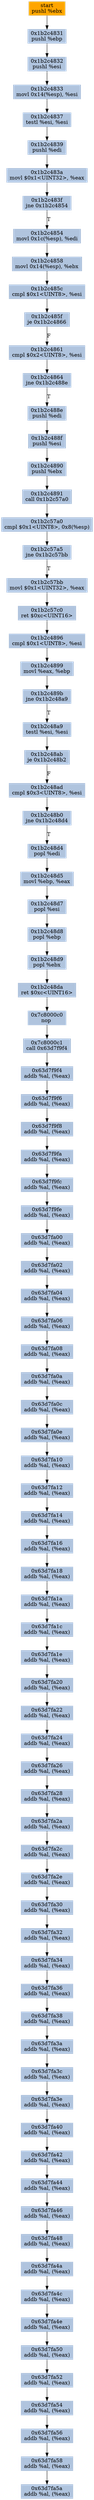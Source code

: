 digraph G {
node[shape=rectangle,style=filled,fillcolor=lightsteelblue,color=lightsteelblue]
bgcolor="transparent"
a0x1b2c4830pushl_ebx[label="start\npushl %ebx",color="lightgrey",fillcolor="orange"];
a0x1b2c4831pushl_ebp[label="0x1b2c4831\npushl %ebp"];
a0x1b2c4832pushl_esi[label="0x1b2c4832\npushl %esi"];
a0x1b2c4833movl_0x14esp__esi[label="0x1b2c4833\nmovl 0x14(%esp), %esi"];
a0x1b2c4837testl_esi_esi[label="0x1b2c4837\ntestl %esi, %esi"];
a0x1b2c4839pushl_edi[label="0x1b2c4839\npushl %edi"];
a0x1b2c483amovl_0x1UINT32_eax[label="0x1b2c483a\nmovl $0x1<UINT32>, %eax"];
a0x1b2c483fjne_0x1b2c4854[label="0x1b2c483f\njne 0x1b2c4854"];
a0x1b2c4854movl_0x1cesp__edi[label="0x1b2c4854\nmovl 0x1c(%esp), %edi"];
a0x1b2c4858movl_0x14esp__ebx[label="0x1b2c4858\nmovl 0x14(%esp), %ebx"];
a0x1b2c485ccmpl_0x1UINT8_esi[label="0x1b2c485c\ncmpl $0x1<UINT8>, %esi"];
a0x1b2c485fje_0x1b2c4866[label="0x1b2c485f\nje 0x1b2c4866"];
a0x1b2c4861cmpl_0x2UINT8_esi[label="0x1b2c4861\ncmpl $0x2<UINT8>, %esi"];
a0x1b2c4864jne_0x1b2c488e[label="0x1b2c4864\njne 0x1b2c488e"];
a0x1b2c488epushl_edi[label="0x1b2c488e\npushl %edi"];
a0x1b2c488fpushl_esi[label="0x1b2c488f\npushl %esi"];
a0x1b2c4890pushl_ebx[label="0x1b2c4890\npushl %ebx"];
a0x1b2c4891call_0x1b2c57a0[label="0x1b2c4891\ncall 0x1b2c57a0"];
a0x1b2c57a0cmpl_0x1UINT8_0x8esp_[label="0x1b2c57a0\ncmpl $0x1<UINT8>, 0x8(%esp)"];
a0x1b2c57a5jne_0x1b2c57bb[label="0x1b2c57a5\njne 0x1b2c57bb"];
a0x1b2c57bbmovl_0x1UINT32_eax[label="0x1b2c57bb\nmovl $0x1<UINT32>, %eax"];
a0x1b2c57c0ret_0xcUINT16[label="0x1b2c57c0\nret $0xc<UINT16>"];
a0x1b2c4896cmpl_0x1UINT8_esi[label="0x1b2c4896\ncmpl $0x1<UINT8>, %esi"];
a0x1b2c4899movl_eax_ebp[label="0x1b2c4899\nmovl %eax, %ebp"];
a0x1b2c489bjne_0x1b2c48a9[label="0x1b2c489b\njne 0x1b2c48a9"];
a0x1b2c48a9testl_esi_esi[label="0x1b2c48a9\ntestl %esi, %esi"];
a0x1b2c48abje_0x1b2c48b2[label="0x1b2c48ab\nje 0x1b2c48b2"];
a0x1b2c48adcmpl_0x3UINT8_esi[label="0x1b2c48ad\ncmpl $0x3<UINT8>, %esi"];
a0x1b2c48b0jne_0x1b2c48d4[label="0x1b2c48b0\njne 0x1b2c48d4"];
a0x1b2c48d4popl_edi[label="0x1b2c48d4\npopl %edi"];
a0x1b2c48d5movl_ebp_eax[label="0x1b2c48d5\nmovl %ebp, %eax"];
a0x1b2c48d7popl_esi[label="0x1b2c48d7\npopl %esi"];
a0x1b2c48d8popl_ebp[label="0x1b2c48d8\npopl %ebp"];
a0x1b2c48d9popl_ebx[label="0x1b2c48d9\npopl %ebx"];
a0x1b2c48daret_0xcUINT16[label="0x1b2c48da\nret $0xc<UINT16>"];
a0x7c8000c0nop_[label="0x7c8000c0\nnop "];
a0x7c8000c1call_0x63d7f9f4[label="0x7c8000c1\ncall 0x63d7f9f4"];
a0x63d7f9f4addb_al_eax_[label="0x63d7f9f4\naddb %al, (%eax)"];
a0x63d7f9f6addb_al_eax_[label="0x63d7f9f6\naddb %al, (%eax)"];
a0x63d7f9f8addb_al_eax_[label="0x63d7f9f8\naddb %al, (%eax)"];
a0x63d7f9faaddb_al_eax_[label="0x63d7f9fa\naddb %al, (%eax)"];
a0x63d7f9fcaddb_al_eax_[label="0x63d7f9fc\naddb %al, (%eax)"];
a0x63d7f9feaddb_al_eax_[label="0x63d7f9fe\naddb %al, (%eax)"];
a0x63d7fa00addb_al_eax_[label="0x63d7fa00\naddb %al, (%eax)"];
a0x63d7fa02addb_al_eax_[label="0x63d7fa02\naddb %al, (%eax)"];
a0x63d7fa04addb_al_eax_[label="0x63d7fa04\naddb %al, (%eax)"];
a0x63d7fa06addb_al_eax_[label="0x63d7fa06\naddb %al, (%eax)"];
a0x63d7fa08addb_al_eax_[label="0x63d7fa08\naddb %al, (%eax)"];
a0x63d7fa0aaddb_al_eax_[label="0x63d7fa0a\naddb %al, (%eax)"];
a0x63d7fa0caddb_al_eax_[label="0x63d7fa0c\naddb %al, (%eax)"];
a0x63d7fa0eaddb_al_eax_[label="0x63d7fa0e\naddb %al, (%eax)"];
a0x63d7fa10addb_al_eax_[label="0x63d7fa10\naddb %al, (%eax)"];
a0x63d7fa12addb_al_eax_[label="0x63d7fa12\naddb %al, (%eax)"];
a0x63d7fa14addb_al_eax_[label="0x63d7fa14\naddb %al, (%eax)"];
a0x63d7fa16addb_al_eax_[label="0x63d7fa16\naddb %al, (%eax)"];
a0x63d7fa18addb_al_eax_[label="0x63d7fa18\naddb %al, (%eax)"];
a0x63d7fa1aaddb_al_eax_[label="0x63d7fa1a\naddb %al, (%eax)"];
a0x63d7fa1caddb_al_eax_[label="0x63d7fa1c\naddb %al, (%eax)"];
a0x63d7fa1eaddb_al_eax_[label="0x63d7fa1e\naddb %al, (%eax)"];
a0x63d7fa20addb_al_eax_[label="0x63d7fa20\naddb %al, (%eax)"];
a0x63d7fa22addb_al_eax_[label="0x63d7fa22\naddb %al, (%eax)"];
a0x63d7fa24addb_al_eax_[label="0x63d7fa24\naddb %al, (%eax)"];
a0x63d7fa26addb_al_eax_[label="0x63d7fa26\naddb %al, (%eax)"];
a0x63d7fa28addb_al_eax_[label="0x63d7fa28\naddb %al, (%eax)"];
a0x63d7fa2aaddb_al_eax_[label="0x63d7fa2a\naddb %al, (%eax)"];
a0x63d7fa2caddb_al_eax_[label="0x63d7fa2c\naddb %al, (%eax)"];
a0x63d7fa2eaddb_al_eax_[label="0x63d7fa2e\naddb %al, (%eax)"];
a0x63d7fa30addb_al_eax_[label="0x63d7fa30\naddb %al, (%eax)"];
a0x63d7fa32addb_al_eax_[label="0x63d7fa32\naddb %al, (%eax)"];
a0x63d7fa34addb_al_eax_[label="0x63d7fa34\naddb %al, (%eax)"];
a0x63d7fa36addb_al_eax_[label="0x63d7fa36\naddb %al, (%eax)"];
a0x63d7fa38addb_al_eax_[label="0x63d7fa38\naddb %al, (%eax)"];
a0x63d7fa3aaddb_al_eax_[label="0x63d7fa3a\naddb %al, (%eax)"];
a0x63d7fa3caddb_al_eax_[label="0x63d7fa3c\naddb %al, (%eax)"];
a0x63d7fa3eaddb_al_eax_[label="0x63d7fa3e\naddb %al, (%eax)"];
a0x63d7fa40addb_al_eax_[label="0x63d7fa40\naddb %al, (%eax)"];
a0x63d7fa42addb_al_eax_[label="0x63d7fa42\naddb %al, (%eax)"];
a0x63d7fa44addb_al_eax_[label="0x63d7fa44\naddb %al, (%eax)"];
a0x63d7fa46addb_al_eax_[label="0x63d7fa46\naddb %al, (%eax)"];
a0x63d7fa48addb_al_eax_[label="0x63d7fa48\naddb %al, (%eax)"];
a0x63d7fa4aaddb_al_eax_[label="0x63d7fa4a\naddb %al, (%eax)"];
a0x63d7fa4caddb_al_eax_[label="0x63d7fa4c\naddb %al, (%eax)"];
a0x63d7fa4eaddb_al_eax_[label="0x63d7fa4e\naddb %al, (%eax)"];
a0x63d7fa50addb_al_eax_[label="0x63d7fa50\naddb %al, (%eax)"];
a0x63d7fa52addb_al_eax_[label="0x63d7fa52\naddb %al, (%eax)"];
a0x63d7fa54addb_al_eax_[label="0x63d7fa54\naddb %al, (%eax)"];
a0x63d7fa56addb_al_eax_[label="0x63d7fa56\naddb %al, (%eax)"];
a0x63d7fa58addb_al_eax_[label="0x63d7fa58\naddb %al, (%eax)"];
a0x63d7fa5aaddb_al_eax_[label="0x63d7fa5a\naddb %al, (%eax)"];
a0x1b2c4830pushl_ebx -> a0x1b2c4831pushl_ebp [color="#000000"];
a0x1b2c4831pushl_ebp -> a0x1b2c4832pushl_esi [color="#000000"];
a0x1b2c4832pushl_esi -> a0x1b2c4833movl_0x14esp__esi [color="#000000"];
a0x1b2c4833movl_0x14esp__esi -> a0x1b2c4837testl_esi_esi [color="#000000"];
a0x1b2c4837testl_esi_esi -> a0x1b2c4839pushl_edi [color="#000000"];
a0x1b2c4839pushl_edi -> a0x1b2c483amovl_0x1UINT32_eax [color="#000000"];
a0x1b2c483amovl_0x1UINT32_eax -> a0x1b2c483fjne_0x1b2c4854 [color="#000000"];
a0x1b2c483fjne_0x1b2c4854 -> a0x1b2c4854movl_0x1cesp__edi [color="#000000",label="T"];
a0x1b2c4854movl_0x1cesp__edi -> a0x1b2c4858movl_0x14esp__ebx [color="#000000"];
a0x1b2c4858movl_0x14esp__ebx -> a0x1b2c485ccmpl_0x1UINT8_esi [color="#000000"];
a0x1b2c485ccmpl_0x1UINT8_esi -> a0x1b2c485fje_0x1b2c4866 [color="#000000"];
a0x1b2c485fje_0x1b2c4866 -> a0x1b2c4861cmpl_0x2UINT8_esi [color="#000000",label="F"];
a0x1b2c4861cmpl_0x2UINT8_esi -> a0x1b2c4864jne_0x1b2c488e [color="#000000"];
a0x1b2c4864jne_0x1b2c488e -> a0x1b2c488epushl_edi [color="#000000",label="T"];
a0x1b2c488epushl_edi -> a0x1b2c488fpushl_esi [color="#000000"];
a0x1b2c488fpushl_esi -> a0x1b2c4890pushl_ebx [color="#000000"];
a0x1b2c4890pushl_ebx -> a0x1b2c4891call_0x1b2c57a0 [color="#000000"];
a0x1b2c4891call_0x1b2c57a0 -> a0x1b2c57a0cmpl_0x1UINT8_0x8esp_ [color="#000000"];
a0x1b2c57a0cmpl_0x1UINT8_0x8esp_ -> a0x1b2c57a5jne_0x1b2c57bb [color="#000000"];
a0x1b2c57a5jne_0x1b2c57bb -> a0x1b2c57bbmovl_0x1UINT32_eax [color="#000000",label="T"];
a0x1b2c57bbmovl_0x1UINT32_eax -> a0x1b2c57c0ret_0xcUINT16 [color="#000000"];
a0x1b2c57c0ret_0xcUINT16 -> a0x1b2c4896cmpl_0x1UINT8_esi [color="#000000"];
a0x1b2c4896cmpl_0x1UINT8_esi -> a0x1b2c4899movl_eax_ebp [color="#000000"];
a0x1b2c4899movl_eax_ebp -> a0x1b2c489bjne_0x1b2c48a9 [color="#000000"];
a0x1b2c489bjne_0x1b2c48a9 -> a0x1b2c48a9testl_esi_esi [color="#000000",label="T"];
a0x1b2c48a9testl_esi_esi -> a0x1b2c48abje_0x1b2c48b2 [color="#000000"];
a0x1b2c48abje_0x1b2c48b2 -> a0x1b2c48adcmpl_0x3UINT8_esi [color="#000000",label="F"];
a0x1b2c48adcmpl_0x3UINT8_esi -> a0x1b2c48b0jne_0x1b2c48d4 [color="#000000"];
a0x1b2c48b0jne_0x1b2c48d4 -> a0x1b2c48d4popl_edi [color="#000000",label="T"];
a0x1b2c48d4popl_edi -> a0x1b2c48d5movl_ebp_eax [color="#000000"];
a0x1b2c48d5movl_ebp_eax -> a0x1b2c48d7popl_esi [color="#000000"];
a0x1b2c48d7popl_esi -> a0x1b2c48d8popl_ebp [color="#000000"];
a0x1b2c48d8popl_ebp -> a0x1b2c48d9popl_ebx [color="#000000"];
a0x1b2c48d9popl_ebx -> a0x1b2c48daret_0xcUINT16 [color="#000000"];
a0x1b2c48daret_0xcUINT16 -> a0x7c8000c0nop_ [color="#000000"];
a0x7c8000c0nop_ -> a0x7c8000c1call_0x63d7f9f4 [color="#000000"];
a0x7c8000c1call_0x63d7f9f4 -> a0x63d7f9f4addb_al_eax_ [color="#000000"];
a0x63d7f9f4addb_al_eax_ -> a0x63d7f9f6addb_al_eax_ [color="#000000"];
a0x63d7f9f6addb_al_eax_ -> a0x63d7f9f8addb_al_eax_ [color="#000000"];
a0x63d7f9f8addb_al_eax_ -> a0x63d7f9faaddb_al_eax_ [color="#000000"];
a0x63d7f9faaddb_al_eax_ -> a0x63d7f9fcaddb_al_eax_ [color="#000000"];
a0x63d7f9fcaddb_al_eax_ -> a0x63d7f9feaddb_al_eax_ [color="#000000"];
a0x63d7f9feaddb_al_eax_ -> a0x63d7fa00addb_al_eax_ [color="#000000"];
a0x63d7fa00addb_al_eax_ -> a0x63d7fa02addb_al_eax_ [color="#000000"];
a0x63d7fa02addb_al_eax_ -> a0x63d7fa04addb_al_eax_ [color="#000000"];
a0x63d7fa04addb_al_eax_ -> a0x63d7fa06addb_al_eax_ [color="#000000"];
a0x63d7fa06addb_al_eax_ -> a0x63d7fa08addb_al_eax_ [color="#000000"];
a0x63d7fa08addb_al_eax_ -> a0x63d7fa0aaddb_al_eax_ [color="#000000"];
a0x63d7fa0aaddb_al_eax_ -> a0x63d7fa0caddb_al_eax_ [color="#000000"];
a0x63d7fa0caddb_al_eax_ -> a0x63d7fa0eaddb_al_eax_ [color="#000000"];
a0x63d7fa0eaddb_al_eax_ -> a0x63d7fa10addb_al_eax_ [color="#000000"];
a0x63d7fa10addb_al_eax_ -> a0x63d7fa12addb_al_eax_ [color="#000000"];
a0x63d7fa12addb_al_eax_ -> a0x63d7fa14addb_al_eax_ [color="#000000"];
a0x63d7fa14addb_al_eax_ -> a0x63d7fa16addb_al_eax_ [color="#000000"];
a0x63d7fa16addb_al_eax_ -> a0x63d7fa18addb_al_eax_ [color="#000000"];
a0x63d7fa18addb_al_eax_ -> a0x63d7fa1aaddb_al_eax_ [color="#000000"];
a0x63d7fa1aaddb_al_eax_ -> a0x63d7fa1caddb_al_eax_ [color="#000000"];
a0x63d7fa1caddb_al_eax_ -> a0x63d7fa1eaddb_al_eax_ [color="#000000"];
a0x63d7fa1eaddb_al_eax_ -> a0x63d7fa20addb_al_eax_ [color="#000000"];
a0x63d7fa20addb_al_eax_ -> a0x63d7fa22addb_al_eax_ [color="#000000"];
a0x63d7fa22addb_al_eax_ -> a0x63d7fa24addb_al_eax_ [color="#000000"];
a0x63d7fa24addb_al_eax_ -> a0x63d7fa26addb_al_eax_ [color="#000000"];
a0x63d7fa26addb_al_eax_ -> a0x63d7fa28addb_al_eax_ [color="#000000"];
a0x63d7fa28addb_al_eax_ -> a0x63d7fa2aaddb_al_eax_ [color="#000000"];
a0x63d7fa2aaddb_al_eax_ -> a0x63d7fa2caddb_al_eax_ [color="#000000"];
a0x63d7fa2caddb_al_eax_ -> a0x63d7fa2eaddb_al_eax_ [color="#000000"];
a0x63d7fa2eaddb_al_eax_ -> a0x63d7fa30addb_al_eax_ [color="#000000"];
a0x63d7fa30addb_al_eax_ -> a0x63d7fa32addb_al_eax_ [color="#000000"];
a0x63d7fa32addb_al_eax_ -> a0x63d7fa34addb_al_eax_ [color="#000000"];
a0x63d7fa34addb_al_eax_ -> a0x63d7fa36addb_al_eax_ [color="#000000"];
a0x63d7fa36addb_al_eax_ -> a0x63d7fa38addb_al_eax_ [color="#000000"];
a0x63d7fa38addb_al_eax_ -> a0x63d7fa3aaddb_al_eax_ [color="#000000"];
a0x63d7fa3aaddb_al_eax_ -> a0x63d7fa3caddb_al_eax_ [color="#000000"];
a0x63d7fa3caddb_al_eax_ -> a0x63d7fa3eaddb_al_eax_ [color="#000000"];
a0x63d7fa3eaddb_al_eax_ -> a0x63d7fa40addb_al_eax_ [color="#000000"];
a0x63d7fa40addb_al_eax_ -> a0x63d7fa42addb_al_eax_ [color="#000000"];
a0x63d7fa42addb_al_eax_ -> a0x63d7fa44addb_al_eax_ [color="#000000"];
a0x63d7fa44addb_al_eax_ -> a0x63d7fa46addb_al_eax_ [color="#000000"];
a0x63d7fa46addb_al_eax_ -> a0x63d7fa48addb_al_eax_ [color="#000000"];
a0x63d7fa48addb_al_eax_ -> a0x63d7fa4aaddb_al_eax_ [color="#000000"];
a0x63d7fa4aaddb_al_eax_ -> a0x63d7fa4caddb_al_eax_ [color="#000000"];
a0x63d7fa4caddb_al_eax_ -> a0x63d7fa4eaddb_al_eax_ [color="#000000"];
a0x63d7fa4eaddb_al_eax_ -> a0x63d7fa50addb_al_eax_ [color="#000000"];
a0x63d7fa50addb_al_eax_ -> a0x63d7fa52addb_al_eax_ [color="#000000"];
a0x63d7fa52addb_al_eax_ -> a0x63d7fa54addb_al_eax_ [color="#000000"];
a0x63d7fa54addb_al_eax_ -> a0x63d7fa56addb_al_eax_ [color="#000000"];
a0x63d7fa56addb_al_eax_ -> a0x63d7fa58addb_al_eax_ [color="#000000"];
a0x63d7fa58addb_al_eax_ -> a0x63d7fa5aaddb_al_eax_ [color="#000000"];
}
